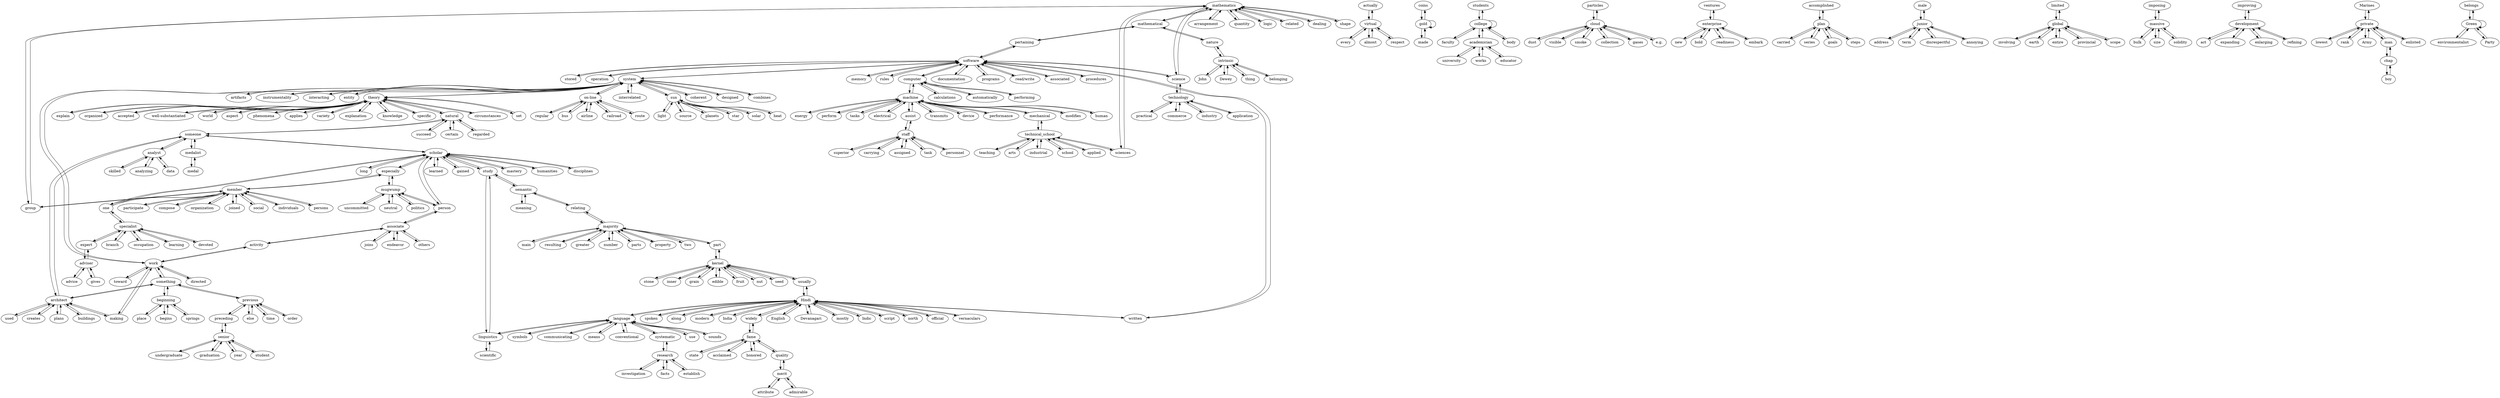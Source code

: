 digraph  {
mathematics;
mathematical;
main;
majority;
electrical;
machine;
actually;
virtual;
memory;
software;
gained;
scholar;
undergraduate;
senior;
spoken;
Hindi;
coins;
gold;
task;
staff;
students;
college;
used;
architect;
state;
fame;
particles;
cloud;
entity;
system;
preceding;
previous;
ventures;
enterprise;
creates;
faculty;
resulting;
accomplished;
plan;
made;
accepted;
theory;
work;
university;
academician;
"well-substantiated";
assist;
politics;
mugwump;
science;
technology;
route;
"on-line";
world;
interrelated;
organization;
member;
male;
junior;
stone;
kernel;
limited;
global;
toward;
rules;
dust;
aspect;
greater;
graduation;
new;
involving;
source;
sun;
phenomena;
begins;
beginning;
school;
technical_school;
endeavor;
associate;
imposing;
massive;
applies;
transmits;
variety;
inner;
computer;
coherent;
joined;
arrangement;
skilled;
analyst;
calculations;
body;
acclaimed;
visible;
documentation;
improving;
development;
device;
explanation;
long;
along;
works;
springs;
something;
learning;
specialist;
social;
bold;
modern;
performance;
programs;
act;
India;
grain;
mechanical;
edible;
especially;
designed;
widely;
scientific;
linguistics;
quantity;
applied;
advice;
adviser;
personnel;
Marines;
private;
attribute;
merit;
uncommitted;
carried;
communicating;
language;
individuals;
lowest;
others;
knowledge;
address;
earth;
learned;
nature;
intrinsic;
activity;
rank;
plans;
means;
place;
English;
study;
semantic;
thing;
Devanagari;
fruit;
modifies;
facts;
research;
teaching;
specific;
mastery;
bulk;
persons;
year;
nut;
seed;
honored;
expert;
number;
parts;
size;
entire;
mostly;
gives;
logic;
industry;
conventional;
meaning;
superior;
medal;
medalist;
joins;
Army;
succeed;
natural;
"read/write";
student;
analyzing;
systematic;
planets;
combines;
series;
carrying;
belonging;
making;
provincial;
participate;
related;
dealing;
circumstances;
someone;
certain;
every;
one;
else;
humanities;
usually;
establish;
expanding;
regular;
devoted;
Dewey;
goals;
property;
readiness;
almost;
use;
artifacts;
man;
chap;
bus;
time;
set;
automatically;
neutral;
instrumentality;
arts;
investigation;
written;
Indic;
person;
human;
star;
relating;
compose;
pertaining;
shape;
energy;
script;
branch;
industrial;
north;
smoke;
application;
term;
explain;
associated;
enlisted;
sciences;
order;
assigned;
steps;
performing;
collection;
sounds;
occupation;
disciplines;
John;
procedures;
enlarging;
stored;
embark;
part;
directed;
solar;
respect;
buildings;
operation;
official;
interacting;
group;
symbols;
airline;
gases;
heat;
perform;
refining;
disrespectful;
practical;
regarded;
"e.g.";
boy;
belongs;
Green;
environmentalist;
data;
admirable;
educator;
vernaculars;
organized;
Party;
commerce;
light;
two;
scope;
tasks;
solidity;
annoying;
quality;
railroad;
mathematics -> mathematical;
mathematics -> science;
mathematics -> arrangement;
mathematics -> quantity;
mathematics -> logic;
mathematics -> related;
mathematics -> dealing;
mathematics -> shape;
mathematics -> sciences;
mathematics -> group;
mathematical -> mathematics;
mathematical -> nature;
mathematical -> pertaining;
main -> majority;
majority -> main;
majority -> resulting;
majority -> greater;
majority -> number;
majority -> parts;
majority -> property;
majority -> relating;
majority -> part;
majority -> two;
electrical -> machine;
machine -> electrical;
machine -> assist;
machine -> transmits;
machine -> computer;
machine -> device;
machine -> performance;
machine -> mechanical;
machine -> modifies;
machine -> human;
machine -> energy;
machine -> perform;
machine -> tasks;
actually -> virtual;
virtual -> actually;
virtual -> every;
virtual -> almost;
virtual -> respect;
memory -> software;
software -> memory;
software -> science;
software -> rules;
software -> system;
software -> documentation;
software -> programs;
software -> computer;
software -> "read/write";
software -> written;
software -> pertaining;
software -> associated;
software -> procedures;
software -> stored;
software -> operation;
gained -> scholar;
scholar -> gained;
scholar -> long;
scholar -> especially;
scholar -> learned;
scholar -> study;
scholar -> mastery;
scholar -> someone;
scholar -> one;
scholar -> humanities;
scholar -> person;
scholar -> disciplines;
undergraduate -> senior;
senior -> undergraduate;
senior -> preceding;
senior -> graduation;
senior -> year;
senior -> student;
spoken -> Hindi;
Hindi -> spoken;
Hindi -> along;
Hindi -> modern;
Hindi -> India;
Hindi -> widely;
Hindi -> English;
Hindi -> Devanagari;
Hindi -> mostly;
Hindi -> usually;
Hindi -> written;
Hindi -> Indic;
Hindi -> script;
Hindi -> north;
Hindi -> language;
Hindi -> official;
Hindi -> vernaculars;
coins -> gold;
gold -> coins;
gold -> made;
gold -> gold;
task -> staff;
staff -> task;
staff -> assist;
staff -> personnel;
staff -> superior;
staff -> carrying;
staff -> assigned;
students -> college;
college -> students;
college -> faculty;
college -> body;
college -> academician;
college -> college;
used -> architect;
architect -> used;
architect -> creates;
architect -> something;
architect -> plans;
architect -> making;
architect -> someone;
architect -> buildings;
state -> fame;
fame -> state;
fame -> acclaimed;
fame -> widely;
fame -> honored;
fame -> quality;
particles -> cloud;
cloud -> particles;
cloud -> dust;
cloud -> visible;
cloud -> smoke;
cloud -> collection;
cloud -> gases;
cloud -> "e.g.";
entity -> system;
system -> entity;
system -> work;
system -> interrelated;
system -> theory;
system -> software;
system -> "on-line";
system -> sun;
system -> coherent;
system -> designed;
system -> combines;
system -> artifacts;
system -> instrumentality;
system -> interacting;
preceding -> senior;
preceding -> previous;
previous -> preceding;
previous -> something;
previous -> else;
previous -> time;
previous -> order;
ventures -> enterprise;
enterprise -> ventures;
enterprise -> new;
enterprise -> bold;
enterprise -> readiness;
enterprise -> embark;
creates -> architect;
faculty -> college;
resulting -> majority;
accomplished -> plan;
plan -> accomplished;
plan -> carried;
plan -> series;
plan -> goals;
plan -> steps;
made -> gold;
accepted -> theory;
theory -> accepted;
theory -> "well-substantiated";
theory -> world;
theory -> aspect;
theory -> phenomena;
theory -> system;
theory -> applies;
theory -> variety;
theory -> explanation;
theory -> knowledge;
theory -> specific;
theory -> circumstances;
theory -> set;
theory -> natural;
theory -> explain;
theory -> organized;
work -> system;
work -> toward;
work -> something;
work -> activity;
work -> making;
work -> directed;
university -> academician;
academician -> university;
academician -> works;
academician -> college;
academician -> educator;
"well-substantiated" -> theory;
assist -> machine;
assist -> staff;
politics -> mugwump;
mugwump -> politics;
mugwump -> especially;
mugwump -> uncommitted;
mugwump -> neutral;
mugwump -> person;
science -> software;
science -> mathematics;
science -> technology;
technology -> science;
technology -> industry;
technology -> application;
technology -> practical;
technology -> commerce;
route -> "on-line";
"on-line" -> route;
"on-line" -> system;
"on-line" -> regular;
"on-line" -> bus;
"on-line" -> airline;
"on-line" -> railroad;
world -> theory;
interrelated -> system;
organization -> member;
member -> organization;
member -> joined;
member -> social;
member -> especially;
member -> individuals;
member -> persons;
member -> participate;
member -> one;
member -> compose;
member -> group;
male -> junior;
junior -> male;
junior -> address;
junior -> term;
junior -> disrespectful;
junior -> annoying;
stone -> kernel;
kernel -> stone;
kernel -> inner;
kernel -> grain;
kernel -> edible;
kernel -> fruit;
kernel -> nut;
kernel -> seed;
kernel -> usually;
kernel -> part;
limited -> global;
global -> limited;
global -> involving;
global -> earth;
global -> entire;
global -> provincial;
global -> scope;
toward -> work;
rules -> software;
dust -> cloud;
aspect -> theory;
greater -> majority;
graduation -> senior;
new -> enterprise;
involving -> global;
source -> sun;
sun -> source;
sun -> system;
sun -> planets;
sun -> star;
sun -> solar;
sun -> heat;
sun -> light;
phenomena -> theory;
begins -> beginning;
beginning -> begins;
beginning -> springs;
beginning -> something;
beginning -> place;
school -> technical_school;
technical_school -> school;
technical_school -> mechanical;
technical_school -> applied;
technical_school -> teaching;
technical_school -> arts;
technical_school -> industrial;
technical_school -> sciences;
endeavor -> associate;
associate -> endeavor;
associate -> others;
associate -> activity;
associate -> joins;
associate -> person;
imposing -> massive;
massive -> imposing;
massive -> bulk;
massive -> size;
massive -> solidity;
applies -> theory;
transmits -> machine;
variety -> theory;
inner -> kernel;
computer -> machine;
computer -> calculations;
computer -> software;
computer -> automatically;
computer -> performing;
coherent -> system;
joined -> member;
arrangement -> mathematics;
skilled -> analyst;
analyst -> skilled;
analyst -> analyzing;
analyst -> someone;
analyst -> data;
calculations -> computer;
body -> college;
acclaimed -> fame;
visible -> cloud;
documentation -> software;
improving -> development;
development -> improving;
development -> act;
development -> expanding;
development -> enlarging;
development -> refining;
device -> machine;
explanation -> theory;
long -> scholar;
along -> Hindi;
works -> academician;
springs -> beginning;
something -> previous;
something -> beginning;
something -> work;
something -> architect;
learning -> specialist;
specialist -> learning;
specialist -> expert;
specialist -> one;
specialist -> devoted;
specialist -> branch;
specialist -> occupation;
social -> member;
bold -> enterprise;
modern -> Hindi;
performance -> machine;
programs -> software;
act -> development;
India -> Hindi;
grain -> kernel;
mechanical -> machine;
mechanical -> technical_school;
edible -> kernel;
especially -> scholar;
especially -> member;
especially -> mugwump;
designed -> system;
widely -> fame;
widely -> Hindi;
scientific -> linguistics;
linguistics -> scientific;
linguistics -> study;
linguistics -> language;
quantity -> mathematics;
applied -> technical_school;
advice -> adviser;
adviser -> advice;
adviser -> expert;
adviser -> gives;
personnel -> staff;
Marines -> private;
private -> Marines;
private -> lowest;
private -> rank;
private -> Army;
private -> man;
private -> enlisted;
attribute -> merit;
merit -> attribute;
merit -> admirable;
merit -> quality;
uncommitted -> mugwump;
carried -> plan;
communicating -> language;
language -> communicating;
language -> means;
language -> conventional;
language -> systematic;
language -> use;
language -> linguistics;
language -> Hindi;
language -> sounds;
language -> symbols;
individuals -> member;
lowest -> private;
others -> associate;
knowledge -> theory;
address -> junior;
earth -> global;
learned -> scholar;
nature -> intrinsic;
nature -> mathematical;
intrinsic -> nature;
intrinsic -> thing;
intrinsic -> belonging;
intrinsic -> Dewey;
intrinsic -> John;
activity -> associate;
activity -> work;
rank -> private;
plans -> architect;
means -> language;
place -> beginning;
English -> Hindi;
study -> scholar;
study -> linguistics;
study -> semantic;
semantic -> study;
semantic -> meaning;
semantic -> relating;
thing -> intrinsic;
Devanagari -> Hindi;
fruit -> kernel;
modifies -> machine;
facts -> research;
research -> facts;
research -> systematic;
research -> establish;
research -> investigation;
teaching -> technical_school;
specific -> theory;
mastery -> scholar;
bulk -> massive;
persons -> member;
year -> senior;
nut -> kernel;
seed -> kernel;
honored -> fame;
expert -> adviser;
expert -> specialist;
number -> majority;
parts -> majority;
size -> massive;
entire -> global;
mostly -> Hindi;
gives -> adviser;
logic -> mathematics;
industry -> technology;
conventional -> language;
meaning -> semantic;
superior -> staff;
medal -> medalist;
medalist -> medal;
medalist -> someone;
joins -> associate;
Army -> private;
succeed -> natural;
natural -> succeed;
natural -> someone;
natural -> certain;
natural -> theory;
natural -> regarded;
"read/write" -> software;
student -> senior;
analyzing -> analyst;
systematic -> research;
systematic -> language;
planets -> sun;
combines -> system;
series -> plan;
carrying -> staff;
belonging -> intrinsic;
making -> work;
making -> architect;
provincial -> global;
participate -> member;
related -> mathematics;
dealing -> mathematics;
circumstances -> theory;
someone -> scholar;
someone -> natural;
someone -> analyst;
someone -> architect;
someone -> medalist;
certain -> natural;
every -> virtual;
one -> specialist;
one -> scholar;
one -> member;
else -> previous;
humanities -> scholar;
usually -> Hindi;
usually -> kernel;
establish -> research;
expanding -> development;
regular -> "on-line";
devoted -> specialist;
Dewey -> intrinsic;
goals -> plan;
property -> majority;
readiness -> enterprise;
almost -> virtual;
use -> language;
artifacts -> system;
man -> private;
man -> chap;
chap -> man;
chap -> boy;
bus -> "on-line";
time -> previous;
set -> theory;
automatically -> computer;
neutral -> mugwump;
instrumentality -> system;
arts -> technical_school;
investigation -> research;
written -> software;
written -> Hindi;
Indic -> Hindi;
person -> scholar;
person -> associate;
person -> mugwump;
human -> machine;
star -> sun;
relating -> majority;
relating -> semantic;
compose -> member;
pertaining -> software;
pertaining -> mathematical;
shape -> mathematics;
energy -> machine;
script -> Hindi;
branch -> specialist;
industrial -> technical_school;
north -> Hindi;
smoke -> cloud;
application -> technology;
term -> junior;
explain -> theory;
associated -> software;
enlisted -> private;
sciences -> mathematics;
sciences -> technical_school;
order -> previous;
assigned -> staff;
steps -> plan;
performing -> computer;
collection -> cloud;
sounds -> language;
occupation -> specialist;
disciplines -> scholar;
John -> intrinsic;
procedures -> software;
enlarging -> development;
stored -> software;
embark -> enterprise;
part -> majority;
part -> kernel;
directed -> work;
solar -> sun;
respect -> virtual;
buildings -> architect;
operation -> software;
official -> Hindi;
interacting -> system;
group -> mathematics;
group -> member;
symbols -> language;
airline -> "on-line";
gases -> cloud;
heat -> sun;
perform -> machine;
refining -> development;
disrespectful -> junior;
practical -> technology;
regarded -> natural;
"e.g." -> cloud;
boy -> chap;
belongs -> Green;
Green -> belongs;
Green -> environmentalist;
Green -> Green;
Green -> Party;
environmentalist -> Green;
data -> analyst;
admirable -> merit;
educator -> academician;
vernaculars -> Hindi;
organized -> theory;
Party -> Green;
commerce -> technology;
light -> sun;
two -> majority;
scope -> global;
tasks -> machine;
solidity -> massive;
annoying -> junior;
quality -> fame;
quality -> merit;
railroad -> "on-line";
}
